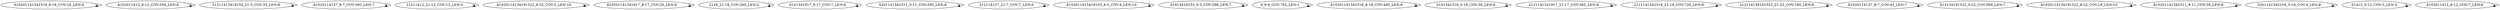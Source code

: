 digraph G {
    "610201141342318_6-18_COV:18_LEN:9" -> "610201141342318_6-18_COV:18_LEN:9";
    "8102011412_8-12_COV:556_LEN:6" -> "8102011412_8-12_COV:556_LEN:6";
    "21211413419153_21-3_COV:33_LEN:9" -> "21211413419153_21-3_COV:33_LEN:9";
    "61020114137_6-7_COV:593_LEN:7" -> "61020114137_6-7_COV:593_LEN:7";
    "21211412_21-12_COV:12_LEN:5" -> "21211412_21-12_COV:12_LEN:5";
    "61020114134191522_6-22_COV:5_LEN:10" -> "61020114134191522_6-22_COV:5_LEN:10";
    "810201141341917_8-17_COV:26_LEN:9" -> "810201141341917_8-17_COV:26_LEN:9";
    "2116_21-16_COV:260_LEN:2" -> "2116_21-16_COV:260_LEN:2";
    "0141341917_0-17_COV:7_LEN:6" -> "0141341917_0-17_COV:7_LEN:6";
    "5201141342311_5-11_COV:595_LEN:8" -> "5201141342311_5-11_COV:595_LEN:8";
    "212114137_21-7_COV:7_LEN:6" -> "212114137_21-7_COV:7_LEN:6";
    "8102011413419153_8-3_COV:4_LEN:10" -> "8102011413419153_8-3_COV:4_LEN:10";
    "01413419153_0-3_COV:396_LEN:7" -> "01413419153_0-3_COV:396_LEN:7";
    "9_9-9_COV:782_LEN:1" -> "9_9-9_COV:782_LEN:1";
    "810201141342318_8-18_COV:480_LEN:9" -> "810201141342318_8-18_COV:480_LEN:9";
    "0141342318_0-18_COV:30_LEN:6" -> "0141342318_0-18_COV:30_LEN:6";
    "2121141341917_21-17_COV:365_LEN:8" -> "2121141341917_21-17_COV:365_LEN:8";
    "2121141342318_21-18_COV:720_LEN:8" -> "2121141342318_21-18_COV:720_LEN:8";
    "212114134191522_21-22_COV:160_LEN:9" -> "212114134191522_21-22_COV:160_LEN:9";
    "81020114137_8-7_COV:43_LEN:7" -> "81020114137_8-7_COV:43_LEN:7";
    "014134191522_0-22_COV:569_LEN:7" -> "014134191522_0-22_COV:569_LEN:7";
    "81020114134191522_8-22_COV:18_LEN:10" -> "81020114134191522_8-22_COV:18_LEN:10";
    "810201141342311_8-11_COV:28_LEN:9" -> "810201141342311_8-11_COV:28_LEN:9";
    "5201141342318_5-18_COV:4_LEN:8" -> "5201141342318_5-18_COV:4_LEN:8";
    "01412_0-12_COV:3_LEN:3" -> "01412_0-12_COV:3_LEN:3";
    "6102011412_6-12_COV:7_LEN:6" -> "6102011412_6-12_COV:7_LEN:6";
}
